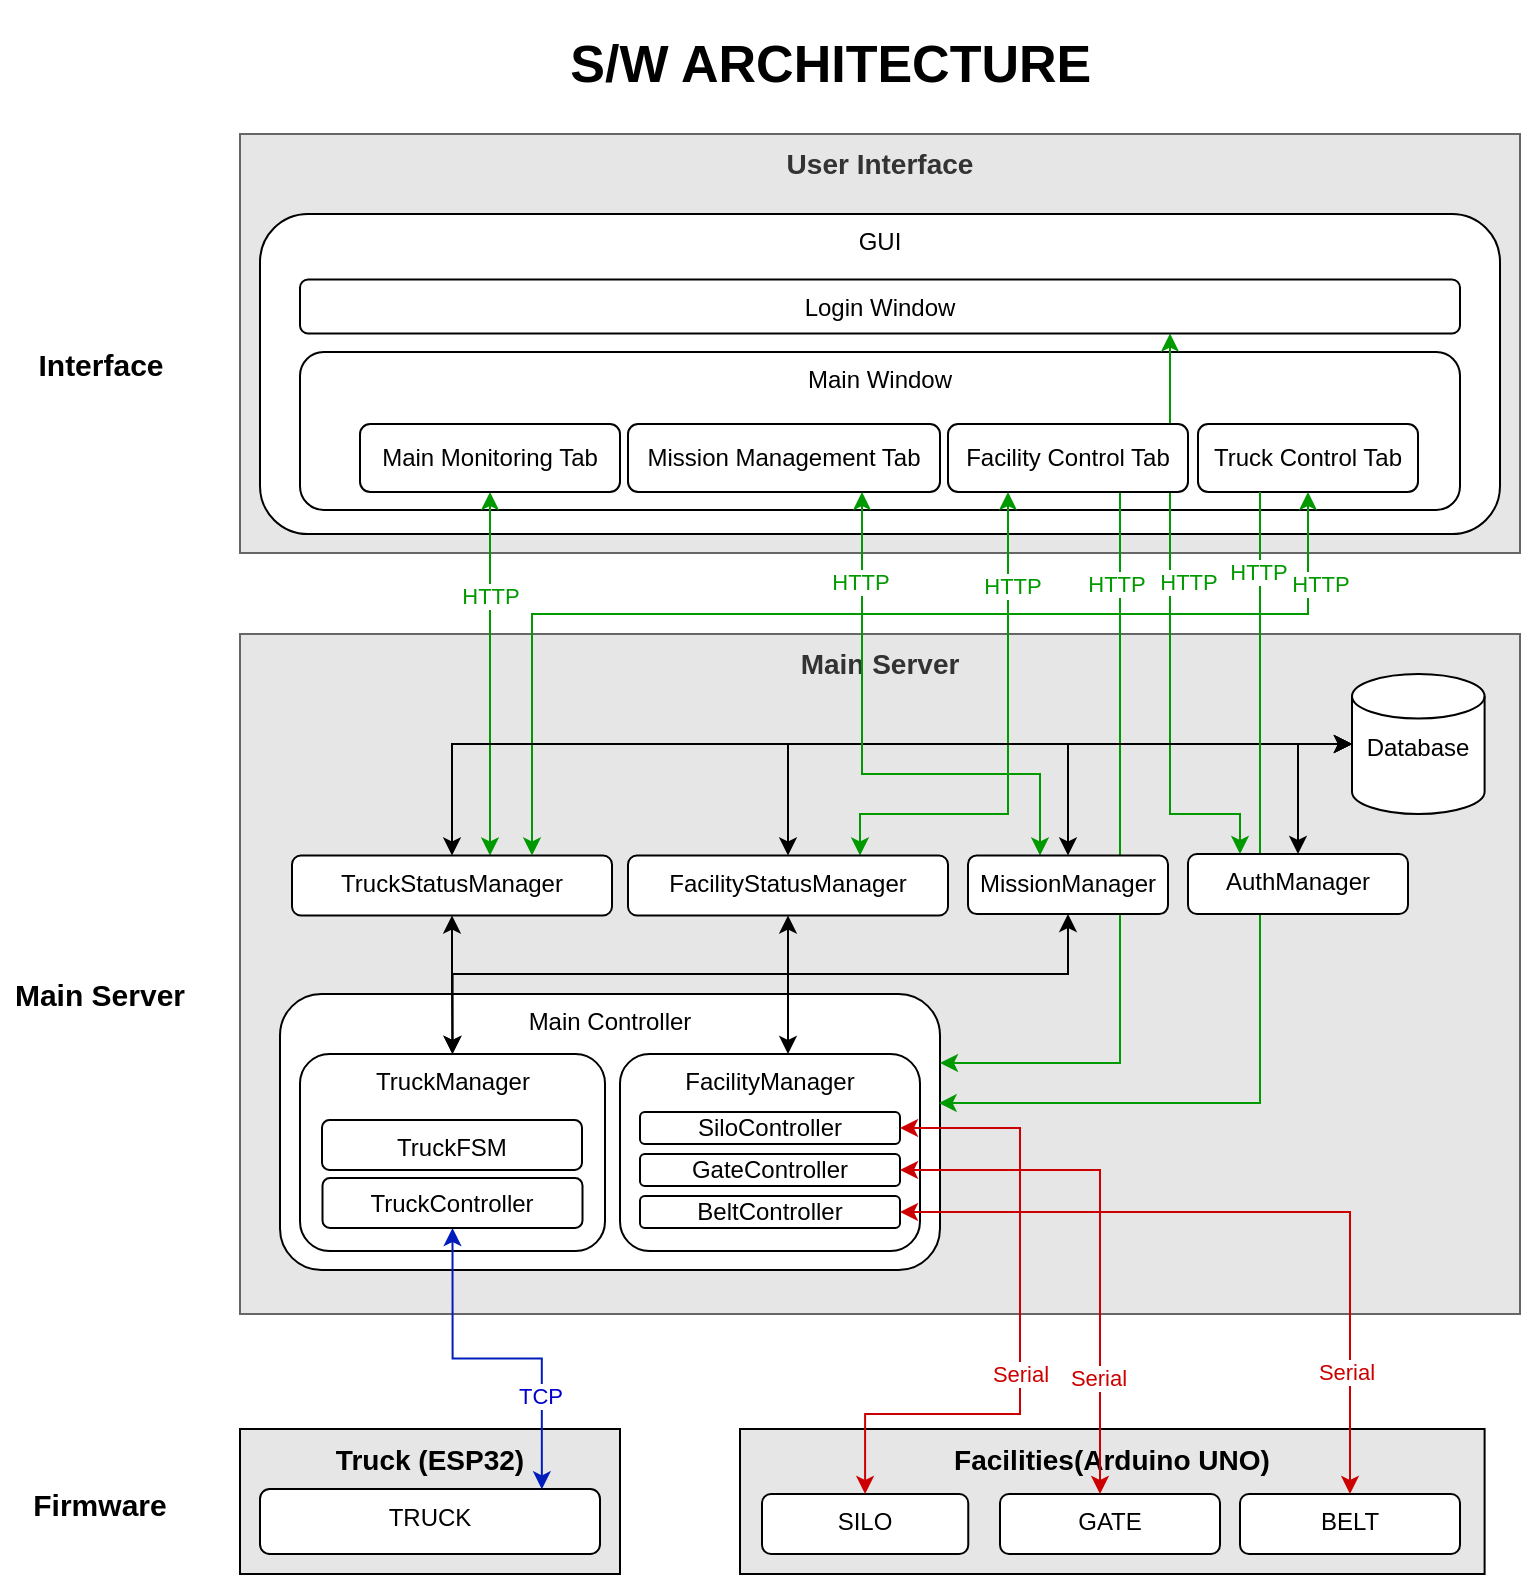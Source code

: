 <mxfile version="27.0.2">
  <diagram name="페이지-1" id="4Gkidm1pY4lRYkbbY8a2">
    <mxGraphModel dx="-521" dy="703" grid="1" gridSize="10" guides="1" tooltips="1" connect="1" arrows="1" fold="1" page="1" pageScale="1" pageWidth="1654" pageHeight="1169" math="0" shadow="0">
      <root>
        <mxCell id="0" />
        <mxCell id="1" parent="0" />
        <mxCell id="hfWE_DyQTsY0p8tM8JJ9-1" value="Main Server" style="rounded=0;whiteSpace=wrap;html=1;verticalAlign=top;fillColor=light-dark(#E6E6E6,#E6E6E6);fontColor=#333333;strokeColor=#666666;fontSize=14;fontStyle=1" parent="1" vertex="1">
          <mxGeometry x="1810" y="440" width="640" height="340" as="geometry" />
        </mxCell>
        <mxCell id="hfWE_DyQTsY0p8tM8JJ9-2" value="Facilities(Arduino UNO)" style="rounded=0;whiteSpace=wrap;html=1;fillColor=light-dark(#E6E6E6,#EDEDED);verticalAlign=top;fontSize=14;fontStyle=1" parent="1" vertex="1">
          <mxGeometry x="2060" y="837.5" width="372.3" height="72.5" as="geometry" />
        </mxCell>
        <mxCell id="hfWE_DyQTsY0p8tM8JJ9-3" value="&lt;b&gt;S/W ARCHITECTURE&amp;nbsp;&lt;/b&gt;" style="text;html=1;align=center;verticalAlign=middle;whiteSpace=wrap;rounded=0;fontSize=26;" parent="1" vertex="1">
          <mxGeometry x="1880" y="123" width="457.5" height="64" as="geometry" />
        </mxCell>
        <mxCell id="hfWE_DyQTsY0p8tM8JJ9-4" value="Main Server" style="text;html=1;align=center;verticalAlign=middle;whiteSpace=wrap;rounded=0;fontSize=15;fontStyle=1" parent="1" vertex="1">
          <mxGeometry x="1690" y="605" width="100" height="30" as="geometry" />
        </mxCell>
        <mxCell id="hfWE_DyQTsY0p8tM8JJ9-5" value="Interface" style="text;html=1;align=center;verticalAlign=middle;whiteSpace=wrap;rounded=0;fontSize=15;fontStyle=1" parent="1" vertex="1">
          <mxGeometry x="1700.75" y="289.75" width="78.5" height="30" as="geometry" />
        </mxCell>
        <mxCell id="hfWE_DyQTsY0p8tM8JJ9-6" value="User Interface" style="rounded=0;whiteSpace=wrap;html=1;verticalAlign=top;fillColor=light-dark(#E6E6E6,#EDEDED);fontColor=#333333;strokeColor=#666666;fontSize=14;fontStyle=1" parent="1" vertex="1">
          <mxGeometry x="1810" y="190" width="640" height="209.5" as="geometry" />
        </mxCell>
        <mxCell id="hfWE_DyQTsY0p8tM8JJ9-9" value="Database" style="rounded=1;whiteSpace=wrap;html=1;verticalAlign=top;shape=cylinder3;boundedLbl=1;backgroundOutline=1;size=11.138;" parent="1" vertex="1">
          <mxGeometry x="2366" y="460" width="66.3" height="70" as="geometry" />
        </mxCell>
        <mxCell id="hfWE_DyQTsY0p8tM8JJ9-10" value="GUI" style="rounded=1;whiteSpace=wrap;html=1;verticalAlign=top;" parent="1" vertex="1">
          <mxGeometry x="1820" y="230" width="620" height="160" as="geometry" />
        </mxCell>
        <mxCell id="hfWE_DyQTsY0p8tM8JJ9-13" value="Truck (ESP32)" style="rounded=0;whiteSpace=wrap;html=1;fillColor=light-dark(#E6E6E6,#EDEDED);fillStyle=solid;verticalAlign=top;fontSize=14;fontStyle=1" parent="1" vertex="1">
          <mxGeometry x="1810" y="837.5" width="190" height="72.5" as="geometry" />
        </mxCell>
        <mxCell id="hfWE_DyQTsY0p8tM8JJ9-14" value="TRUCK" style="rounded=1;whiteSpace=wrap;html=1;verticalAlign=top;" parent="1" vertex="1">
          <mxGeometry x="1820" y="867.5" width="170" height="32.5" as="geometry" />
        </mxCell>
        <mxCell id="hfWE_DyQTsY0p8tM8JJ9-15" value="Main Controller" style="rounded=1;whiteSpace=wrap;html=1;verticalAlign=top;" parent="1" vertex="1">
          <mxGeometry x="1830" y="620" width="330" height="138" as="geometry" />
        </mxCell>
        <mxCell id="hfWE_DyQTsY0p8tM8JJ9-16" value="SILO" style="rounded=1;whiteSpace=wrap;html=1;verticalAlign=top;" parent="1" vertex="1">
          <mxGeometry x="2071" y="870" width="103.13" height="30" as="geometry" />
        </mxCell>
        <mxCell id="hfWE_DyQTsY0p8tM8JJ9-17" value="GATE" style="rounded=1;whiteSpace=wrap;html=1;verticalAlign=top;" parent="1" vertex="1">
          <mxGeometry x="2190" y="870" width="110" height="30" as="geometry" />
        </mxCell>
        <mxCell id="hfWE_DyQTsY0p8tM8JJ9-18" value="BELT" style="rounded=1;whiteSpace=wrap;html=1;verticalAlign=top;" parent="1" vertex="1">
          <mxGeometry x="2310" y="870" width="110" height="30" as="geometry" />
        </mxCell>
        <mxCell id="tZj5TpFr2gBwrsAa5-0W-26" style="edgeStyle=orthogonalEdgeStyle;rounded=0;orthogonalLoop=1;jettySize=auto;html=1;entryX=0.5;entryY=0;entryDx=0;entryDy=0;startArrow=classic;startFill=1;" edge="1" parent="1" source="hfWE_DyQTsY0p8tM8JJ9-19" target="hfWE_DyQTsY0p8tM8JJ9-20">
          <mxGeometry relative="1" as="geometry">
            <Array as="points">
              <mxPoint x="2224" y="610" />
              <mxPoint x="1916" y="610" />
            </Array>
          </mxGeometry>
        </mxCell>
        <mxCell id="hfWE_DyQTsY0p8tM8JJ9-20" value="TruckManager" style="rounded=1;whiteSpace=wrap;html=1;verticalAlign=top;" parent="1" vertex="1">
          <mxGeometry x="1840" y="650" width="152.5" height="98.5" as="geometry" />
        </mxCell>
        <mxCell id="hfWE_DyQTsY0p8tM8JJ9-21" value="Firmware" style="text;html=1;align=center;verticalAlign=middle;whiteSpace=wrap;rounded=0;fontSize=15;fontStyle=1" parent="1" vertex="1">
          <mxGeometry x="1690" y="860" width="100" height="30" as="geometry" />
        </mxCell>
        <mxCell id="hfWE_DyQTsY0p8tM8JJ9-26" value="FacilityManager" style="rounded=1;whiteSpace=wrap;html=1;verticalAlign=top;" parent="1" vertex="1">
          <mxGeometry x="2000" y="650" width="150" height="98.5" as="geometry" />
        </mxCell>
        <mxCell id="hfWE_DyQTsY0p8tM8JJ9-27" value="GateController" style="rounded=1;whiteSpace=wrap;html=1;" parent="1" vertex="1">
          <mxGeometry x="2010" y="700" width="130" height="16" as="geometry" />
        </mxCell>
        <mxCell id="hfWE_DyQTsY0p8tM8JJ9-28" value="SiloController" style="rounded=1;whiteSpace=wrap;html=1;" parent="1" vertex="1">
          <mxGeometry x="2010" y="679" width="130" height="16" as="geometry" />
        </mxCell>
        <mxCell id="hfWE_DyQTsY0p8tM8JJ9-29" value="BeltController" style="rounded=1;whiteSpace=wrap;html=1;" parent="1" vertex="1">
          <mxGeometry x="2010" y="721" width="130" height="16" as="geometry" />
        </mxCell>
        <mxCell id="hfWE_DyQTsY0p8tM8JJ9-30" style="edgeStyle=orthogonalEdgeStyle;rounded=0;orthogonalLoop=1;jettySize=auto;html=1;entryX=0.829;entryY=0.004;entryDx=0;entryDy=0;entryPerimeter=0;exitX=0.5;exitY=1;exitDx=0;exitDy=0;startArrow=classic;startFill=1;fillColor=#0050ef;strokeColor=#001DBC;" parent="1" source="hfWE_DyQTsY0p8tM8JJ9-44" target="hfWE_DyQTsY0p8tM8JJ9-14" edge="1">
          <mxGeometry relative="1" as="geometry" />
        </mxCell>
        <mxCell id="tZj5TpFr2gBwrsAa5-0W-24" value="TCP" style="edgeLabel;html=1;align=center;verticalAlign=middle;resizable=0;points=[];fontColor=#0000CC;" vertex="1" connectable="0" parent="hfWE_DyQTsY0p8tM8JJ9-30">
          <mxGeometry x="-0.087" y="3" relative="1" as="geometry">
            <mxPoint x="29" y="21" as="offset" />
          </mxGeometry>
        </mxCell>
        <mxCell id="hfWE_DyQTsY0p8tM8JJ9-32" value="Main Window" style="rounded=1;whiteSpace=wrap;html=1;verticalAlign=top;" parent="1" vertex="1">
          <mxGeometry x="1840" y="299" width="580" height="79" as="geometry" />
        </mxCell>
        <mxCell id="hfWE_DyQTsY0p8tM8JJ9-33" style="edgeStyle=orthogonalEdgeStyle;rounded=0;orthogonalLoop=1;jettySize=auto;html=1;entryX=0.5;entryY=0;entryDx=0;entryDy=0;startArrow=classic;startFill=1;" parent="1" source="hfWE_DyQTsY0p8tM8JJ9-34" target="hfWE_DyQTsY0p8tM8JJ9-20" edge="1">
          <mxGeometry relative="1" as="geometry" />
        </mxCell>
        <mxCell id="tZj5TpFr2gBwrsAa5-0W-15" style="edgeStyle=orthogonalEdgeStyle;rounded=0;orthogonalLoop=1;jettySize=auto;html=1;entryX=0.5;entryY=1;entryDx=0;entryDy=0;strokeColor=#009900;startArrow=classic;startFill=1;" edge="1" parent="1" source="hfWE_DyQTsY0p8tM8JJ9-34" target="hfWE_DyQTsY0p8tM8JJ9-38">
          <mxGeometry relative="1" as="geometry">
            <Array as="points">
              <mxPoint x="1935" y="520" />
              <mxPoint x="1935" y="520" />
            </Array>
          </mxGeometry>
        </mxCell>
        <mxCell id="tZj5TpFr2gBwrsAa5-0W-20" value="HTTP" style="edgeLabel;html=1;align=center;verticalAlign=middle;resizable=0;points=[];fontColor=#009900;" vertex="1" connectable="0" parent="tZj5TpFr2gBwrsAa5-0W-15">
          <mxGeometry x="0.525" relative="1" as="geometry">
            <mxPoint y="8" as="offset" />
          </mxGeometry>
        </mxCell>
        <mxCell id="hfWE_DyQTsY0p8tM8JJ9-34" value="TruckStatusManager" style="rounded=1;whiteSpace=wrap;html=1;verticalAlign=top;" parent="1" vertex="1">
          <mxGeometry x="1836" y="550.75" width="160" height="30" as="geometry" />
        </mxCell>
        <mxCell id="tZj5TpFr2gBwrsAa5-0W-17" style="edgeStyle=orthogonalEdgeStyle;rounded=0;orthogonalLoop=1;jettySize=auto;html=1;entryX=0.25;entryY=1;entryDx=0;entryDy=0;startArrow=classic;startFill=1;strokeColor=#009900;" edge="1" parent="1" source="hfWE_DyQTsY0p8tM8JJ9-35" target="hfWE_DyQTsY0p8tM8JJ9-40">
          <mxGeometry relative="1" as="geometry">
            <Array as="points">
              <mxPoint x="2120" y="530" />
              <mxPoint x="2194" y="530" />
            </Array>
          </mxGeometry>
        </mxCell>
        <mxCell id="tZj5TpFr2gBwrsAa5-0W-21" value="HTTP" style="edgeLabel;html=1;align=center;verticalAlign=middle;resizable=0;points=[];fontColor=#009900;" vertex="1" connectable="0" parent="tZj5TpFr2gBwrsAa5-0W-17">
          <mxGeometry x="0.64" y="-2" relative="1" as="geometry">
            <mxPoint as="offset" />
          </mxGeometry>
        </mxCell>
        <mxCell id="hfWE_DyQTsY0p8tM8JJ9-35" value="FacilityStatusManager" style="rounded=1;whiteSpace=wrap;html=1;verticalAlign=top;" parent="1" vertex="1">
          <mxGeometry x="2004" y="550.75" width="160" height="30" as="geometry" />
        </mxCell>
        <mxCell id="tZj5TpFr2gBwrsAa5-0W-19" style="edgeStyle=orthogonalEdgeStyle;rounded=0;orthogonalLoop=1;jettySize=auto;html=1;entryX=0.75;entryY=1;entryDx=0;entryDy=0;strokeColor=#009900;startArrow=classic;startFill=1;" edge="1" parent="1" source="hfWE_DyQTsY0p8tM8JJ9-36" target="hfWE_DyQTsY0p8tM8JJ9-41">
          <mxGeometry relative="1" as="geometry">
            <Array as="points">
              <mxPoint x="2310" y="530" />
              <mxPoint x="2275" y="530" />
            </Array>
          </mxGeometry>
        </mxCell>
        <mxCell id="tZj5TpFr2gBwrsAa5-0W-22" value="HTTP" style="edgeLabel;html=1;align=center;verticalAlign=middle;resizable=0;points=[];fontColor=#009900;" vertex="1" connectable="0" parent="tZj5TpFr2gBwrsAa5-0W-19">
          <mxGeometry x="0.16" relative="1" as="geometry">
            <mxPoint x="9" as="offset" />
          </mxGeometry>
        </mxCell>
        <mxCell id="hfWE_DyQTsY0p8tM8JJ9-37" value="TruckFSM" style="rounded=1;whiteSpace=wrap;html=1;verticalAlign=top;" parent="1" vertex="1">
          <mxGeometry x="1851" y="683" width="130" height="25" as="geometry" />
        </mxCell>
        <mxCell id="hfWE_DyQTsY0p8tM8JJ9-38" value="Main Monitoring Tab" style="rounded=1;whiteSpace=wrap;html=1;" parent="1" vertex="1">
          <mxGeometry x="1870" y="335" width="130" height="34" as="geometry" />
        </mxCell>
        <mxCell id="hfWE_DyQTsY0p8tM8JJ9-39" value="Mission Management Tab" style="rounded=1;whiteSpace=wrap;html=1;" parent="1" vertex="1">
          <mxGeometry x="2004" y="335" width="156" height="34" as="geometry" />
        </mxCell>
        <mxCell id="tZj5TpFr2gBwrsAa5-0W-35" style="edgeStyle=orthogonalEdgeStyle;rounded=0;orthogonalLoop=1;jettySize=auto;html=1;entryX=1;entryY=0.25;entryDx=0;entryDy=0;strokeColor=#009900;" edge="1" parent="1" source="hfWE_DyQTsY0p8tM8JJ9-40" target="hfWE_DyQTsY0p8tM8JJ9-15">
          <mxGeometry relative="1" as="geometry">
            <Array as="points">
              <mxPoint x="2250" y="655" />
            </Array>
          </mxGeometry>
        </mxCell>
        <mxCell id="hfWE_DyQTsY0p8tM8JJ9-40" value="Facility Control Tab" style="rounded=1;whiteSpace=wrap;html=1;" parent="1" vertex="1">
          <mxGeometry x="2164" y="335" width="120" height="34" as="geometry" />
        </mxCell>
        <mxCell id="hfWE_DyQTsY0p8tM8JJ9-41" value="Login Window" style="rounded=1;whiteSpace=wrap;html=1;verticalAlign=top;" parent="1" vertex="1">
          <mxGeometry x="1840" y="262.75" width="580" height="27" as="geometry" />
        </mxCell>
        <mxCell id="tZj5TpFr2gBwrsAa5-0W-18" style="edgeStyle=orthogonalEdgeStyle;rounded=0;orthogonalLoop=1;jettySize=auto;html=1;entryX=0.75;entryY=0;entryDx=0;entryDy=0;startArrow=classic;startFill=1;strokeColor=#009900;" edge="1" parent="1" source="hfWE_DyQTsY0p8tM8JJ9-42" target="hfWE_DyQTsY0p8tM8JJ9-34">
          <mxGeometry relative="1" as="geometry">
            <Array as="points">
              <mxPoint x="2344" y="430" />
              <mxPoint x="1956" y="430" />
            </Array>
          </mxGeometry>
        </mxCell>
        <mxCell id="tZj5TpFr2gBwrsAa5-0W-23" value="HTTP" style="edgeLabel;html=1;align=center;verticalAlign=middle;resizable=0;points=[];fontColor=#009900;" vertex="1" connectable="0" parent="tZj5TpFr2gBwrsAa5-0W-18">
          <mxGeometry x="-0.84" y="-2" relative="1" as="geometry">
            <mxPoint x="8" as="offset" />
          </mxGeometry>
        </mxCell>
        <mxCell id="hfWE_DyQTsY0p8tM8JJ9-42" value="Truck Control Tab" style="rounded=1;whiteSpace=wrap;html=1;" parent="1" vertex="1">
          <mxGeometry x="2289" y="335" width="110" height="34" as="geometry" />
        </mxCell>
        <mxCell id="hfWE_DyQTsY0p8tM8JJ9-43" style="edgeStyle=orthogonalEdgeStyle;rounded=0;orthogonalLoop=1;jettySize=auto;html=1;startArrow=classic;startFill=1;" parent="1" source="hfWE_DyQTsY0p8tM8JJ9-35" target="hfWE_DyQTsY0p8tM8JJ9-26" edge="1">
          <mxGeometry relative="1" as="geometry">
            <Array as="points">
              <mxPoint x="2065" y="570" />
              <mxPoint x="2100" y="570" />
            </Array>
          </mxGeometry>
        </mxCell>
        <mxCell id="hfWE_DyQTsY0p8tM8JJ9-44" value="TruckController" style="rounded=1;whiteSpace=wrap;html=1;" parent="1" vertex="1">
          <mxGeometry x="1851.25" y="712" width="130" height="25" as="geometry" />
        </mxCell>
        <mxCell id="tZj5TpFr2gBwrsAa5-0W-8" style="edgeStyle=orthogonalEdgeStyle;rounded=0;orthogonalLoop=1;jettySize=auto;html=1;entryX=0;entryY=0.5;entryDx=0;entryDy=0;entryPerimeter=0;startArrow=classic;startFill=1;" edge="1" parent="1" source="hfWE_DyQTsY0p8tM8JJ9-34" target="hfWE_DyQTsY0p8tM8JJ9-9">
          <mxGeometry relative="1" as="geometry">
            <Array as="points">
              <mxPoint x="1916" y="495" />
            </Array>
          </mxGeometry>
        </mxCell>
        <mxCell id="tZj5TpFr2gBwrsAa5-0W-9" style="edgeStyle=orthogonalEdgeStyle;rounded=0;orthogonalLoop=1;jettySize=auto;html=1;entryX=0;entryY=0.5;entryDx=0;entryDy=0;entryPerimeter=0;startArrow=classic;startFill=1;" edge="1" parent="1" source="hfWE_DyQTsY0p8tM8JJ9-35" target="hfWE_DyQTsY0p8tM8JJ9-9">
          <mxGeometry relative="1" as="geometry">
            <Array as="points">
              <mxPoint x="2084" y="495" />
            </Array>
          </mxGeometry>
        </mxCell>
        <mxCell id="tZj5TpFr2gBwrsAa5-0W-10" style="edgeStyle=orthogonalEdgeStyle;rounded=0;orthogonalLoop=1;jettySize=auto;html=1;entryX=0;entryY=0.5;entryDx=0;entryDy=0;entryPerimeter=0;startArrow=classic;startFill=1;" edge="1" parent="1" source="hfWE_DyQTsY0p8tM8JJ9-36" target="hfWE_DyQTsY0p8tM8JJ9-9">
          <mxGeometry relative="1" as="geometry" />
        </mxCell>
        <mxCell id="tZj5TpFr2gBwrsAa5-0W-11" style="edgeStyle=orthogonalEdgeStyle;rounded=0;orthogonalLoop=1;jettySize=auto;html=1;entryX=0;entryY=0.5;entryDx=0;entryDy=0;entryPerimeter=0;startArrow=classic;startFill=1;" edge="1" parent="1" source="hfWE_DyQTsY0p8tM8JJ9-19" target="hfWE_DyQTsY0p8tM8JJ9-9">
          <mxGeometry relative="1" as="geometry">
            <Array as="points">
              <mxPoint x="2224" y="495" />
            </Array>
          </mxGeometry>
        </mxCell>
        <mxCell id="tZj5TpFr2gBwrsAa5-0W-27" style="edgeStyle=orthogonalEdgeStyle;rounded=0;orthogonalLoop=1;jettySize=auto;html=1;entryX=0.75;entryY=1;entryDx=0;entryDy=0;strokeColor=#009900;startArrow=classic;startFill=1;" edge="1" parent="1" source="hfWE_DyQTsY0p8tM8JJ9-19" target="hfWE_DyQTsY0p8tM8JJ9-39">
          <mxGeometry relative="1" as="geometry">
            <Array as="points">
              <mxPoint x="2210" y="510" />
              <mxPoint x="2121" y="510" />
            </Array>
          </mxGeometry>
        </mxCell>
        <mxCell id="tZj5TpFr2gBwrsAa5-0W-28" value="HTTP" style="edgeLabel;html=1;align=center;verticalAlign=middle;resizable=0;points=[];fontColor=#009900;" vertex="1" connectable="0" parent="1">
          <mxGeometry x="2120" y="414" as="geometry" />
        </mxCell>
        <mxCell id="tZj5TpFr2gBwrsAa5-0W-29" style="edgeStyle=orthogonalEdgeStyle;rounded=0;orthogonalLoop=1;jettySize=auto;html=1;entryX=1;entryY=0.5;entryDx=0;entryDy=0;startArrow=classic;startFill=1;strokeColor=#CC0000;" edge="1" parent="1" source="hfWE_DyQTsY0p8tM8JJ9-16" target="hfWE_DyQTsY0p8tM8JJ9-28">
          <mxGeometry relative="1" as="geometry">
            <Array as="points">
              <mxPoint x="2123" y="830" />
              <mxPoint x="2200" y="830" />
              <mxPoint x="2200" y="687" />
            </Array>
          </mxGeometry>
        </mxCell>
        <mxCell id="tZj5TpFr2gBwrsAa5-0W-32" value="Serial" style="edgeLabel;html=1;align=center;verticalAlign=middle;resizable=0;points=[];fontColor=#CC0000;" vertex="1" connectable="0" parent="tZj5TpFr2gBwrsAa5-0W-29">
          <mxGeometry x="-0.082" y="-1" relative="1" as="geometry">
            <mxPoint x="-1" y="9" as="offset" />
          </mxGeometry>
        </mxCell>
        <mxCell id="tZj5TpFr2gBwrsAa5-0W-30" style="edgeStyle=orthogonalEdgeStyle;rounded=0;orthogonalLoop=1;jettySize=auto;html=1;entryX=1;entryY=0.5;entryDx=0;entryDy=0;startArrow=classic;startFill=1;strokeColor=#CC0000;" edge="1" parent="1" source="hfWE_DyQTsY0p8tM8JJ9-17" target="hfWE_DyQTsY0p8tM8JJ9-27">
          <mxGeometry relative="1" as="geometry">
            <Array as="points">
              <mxPoint x="2240" y="708" />
            </Array>
          </mxGeometry>
        </mxCell>
        <mxCell id="tZj5TpFr2gBwrsAa5-0W-33" value="Serial" style="edgeLabel;html=1;align=center;verticalAlign=middle;resizable=0;points=[];fontColor=#CC0000;" vertex="1" connectable="0" parent="tZj5TpFr2gBwrsAa5-0W-30">
          <mxGeometry x="-0.553" y="1" relative="1" as="geometry">
            <mxPoint as="offset" />
          </mxGeometry>
        </mxCell>
        <mxCell id="tZj5TpFr2gBwrsAa5-0W-31" style="edgeStyle=orthogonalEdgeStyle;rounded=0;orthogonalLoop=1;jettySize=auto;html=1;entryX=1;entryY=0.5;entryDx=0;entryDy=0;startArrow=classic;startFill=1;strokeColor=#CC0000;" edge="1" parent="1" source="hfWE_DyQTsY0p8tM8JJ9-18" target="hfWE_DyQTsY0p8tM8JJ9-29">
          <mxGeometry relative="1" as="geometry">
            <Array as="points">
              <mxPoint x="2365" y="729" />
            </Array>
          </mxGeometry>
        </mxCell>
        <mxCell id="tZj5TpFr2gBwrsAa5-0W-34" value="Serial" style="edgeLabel;html=1;align=center;verticalAlign=middle;resizable=0;points=[];fontColor=#CC0000;" vertex="1" connectable="0" parent="tZj5TpFr2gBwrsAa5-0W-31">
          <mxGeometry x="-0.668" y="2" relative="1" as="geometry">
            <mxPoint as="offset" />
          </mxGeometry>
        </mxCell>
        <mxCell id="tZj5TpFr2gBwrsAa5-0W-36" style="edgeStyle=orthogonalEdgeStyle;rounded=0;orthogonalLoop=1;jettySize=auto;html=1;entryX=0.998;entryY=0.395;entryDx=0;entryDy=0;entryPerimeter=0;strokeColor=#009900;" edge="1" parent="1" source="hfWE_DyQTsY0p8tM8JJ9-42" target="hfWE_DyQTsY0p8tM8JJ9-15">
          <mxGeometry relative="1" as="geometry">
            <Array as="points">
              <mxPoint x="2320" y="675" />
            </Array>
          </mxGeometry>
        </mxCell>
        <mxCell id="hfWE_DyQTsY0p8tM8JJ9-19" value="MissionManager" style="rounded=1;whiteSpace=wrap;html=1;verticalAlign=top;" parent="1" vertex="1">
          <mxGeometry x="2174" y="550.75" width="100" height="29.25" as="geometry" />
        </mxCell>
        <mxCell id="hfWE_DyQTsY0p8tM8JJ9-36" value="AuthManager" style="rounded=1;whiteSpace=wrap;html=1;verticalAlign=top;" parent="1" vertex="1">
          <mxGeometry x="2284" y="550" width="110" height="30" as="geometry" />
        </mxCell>
        <mxCell id="tZj5TpFr2gBwrsAa5-0W-37" value="HTTP" style="edgeLabel;html=1;align=center;verticalAlign=middle;resizable=0;points=[];fontColor=#009900;" vertex="1" connectable="0" parent="1">
          <mxGeometry x="2284.0" y="430.0" as="geometry">
            <mxPoint x="-36" y="-15" as="offset" />
          </mxGeometry>
        </mxCell>
        <mxCell id="tZj5TpFr2gBwrsAa5-0W-38" value="HTTP" style="edgeLabel;html=1;align=center;verticalAlign=middle;resizable=0;points=[];fontColor=#009900;" vertex="1" connectable="0" parent="1">
          <mxGeometry x="2295.0" y="433.71" as="geometry">
            <mxPoint x="24" y="-25" as="offset" />
          </mxGeometry>
        </mxCell>
      </root>
    </mxGraphModel>
  </diagram>
</mxfile>

